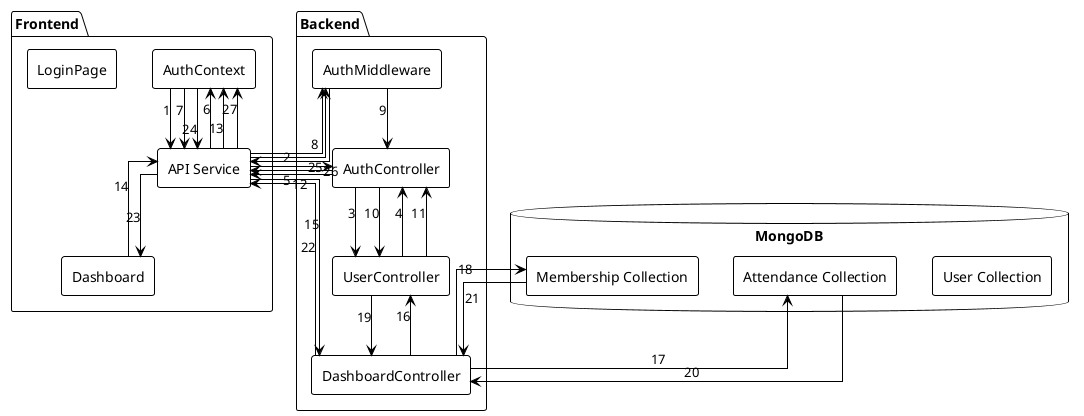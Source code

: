 @startuml collab
!theme plain
skinparam componentStyle rectangle
skinparam linetype ortho

' Components
package "Frontend" {
    [AuthContext] as AC
    [LoginPage] as LP
    [Dashboard] as DB
    [API Service] as API
}

package "Backend" {
    [AuthController] as ATC
    [AuthMiddleware] as ATM
    [UserController] as UC
    [DashboardController] as DC
}

database "MongoDB" {
    [User Collection] as UCOL
    [Attendance Collection] as ACOL
    [Membership Collection] as MCOL
}

' Relationships and Messages (number only)
AC --> API: 1
API --> ATC: 2
ATC --> UC: 3
UC --> ATC: 4
ATC --> API: 5
API --> AC: 6

AC --> API: 7
API --> ATM: 8
ATM --> ATC: 9
ATC --> UC: 10
UC --> ATC: 11
ATC --> API: 12
API --> AC: 13

DB --> API: 14
API --> DC: 15
DC --> UC: 16
DC --> ACOL: 17
DC --> MCOL: 18
UC --> DC: 19
ACOL --> DC: 20
MCOL --> DC: 21
DC --> API: 22
API --> DB: 23

AC --> API: 24
API --> ATM: 25
ATM --> API: 26
API --> AC: 27
@enduml
